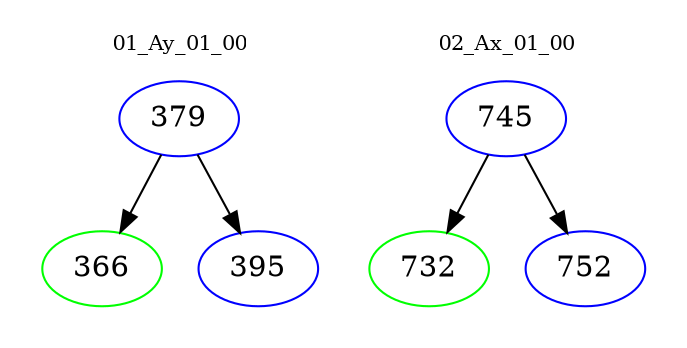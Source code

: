 digraph{
subgraph cluster_0 {
color = white
label = "01_Ay_01_00";
fontsize=10;
T0_379 [label="379", color="blue"]
T0_379 -> T0_366 [color="black"]
T0_366 [label="366", color="green"]
T0_379 -> T0_395 [color="black"]
T0_395 [label="395", color="blue"]
}
subgraph cluster_1 {
color = white
label = "02_Ax_01_00";
fontsize=10;
T1_745 [label="745", color="blue"]
T1_745 -> T1_732 [color="black"]
T1_732 [label="732", color="green"]
T1_745 -> T1_752 [color="black"]
T1_752 [label="752", color="blue"]
}
}
